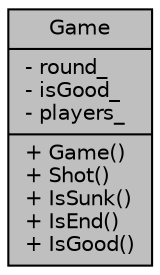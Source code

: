 digraph "Game"
{
  edge [fontname="Helvetica",fontsize="10",labelfontname="Helvetica",labelfontsize="10"];
  node [fontname="Helvetica",fontsize="10",shape=record];
  Node1 [label="{Game\n|- round_\l- isGood_\l- players_\l|+ Game()\l+ Shot()\l+ IsSunk()\l+ IsEnd()\l+ IsGood()\l}",height=0.2,width=0.4,color="black", fillcolor="grey75", style="filled", fontcolor="black"];
}
